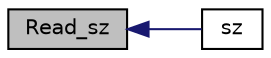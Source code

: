 digraph "Read_sz"
{
 // INTERACTIVE_SVG=YES
  edge [fontname="Helvetica",fontsize="10",labelfontname="Helvetica",labelfontsize="10"];
  node [fontname="Helvetica",fontsize="10",shape=record];
  rankdir="LR";
  Node1 [label="Read_sz",height=0.2,width=0.4,color="black", fillcolor="grey75", style="filled", fontcolor="black"];
  Node1 -> Node2 [dir="back",color="midnightblue",fontsize="10",style="solid",fontname="Helvetica"];
  Node2 [label="sz",height=0.2,width=0.4,color="black", fillcolor="white", style="filled",URL="$sz_8c.html#a9f1e9a7095f89b67a1e2256ce651c684"];
}
